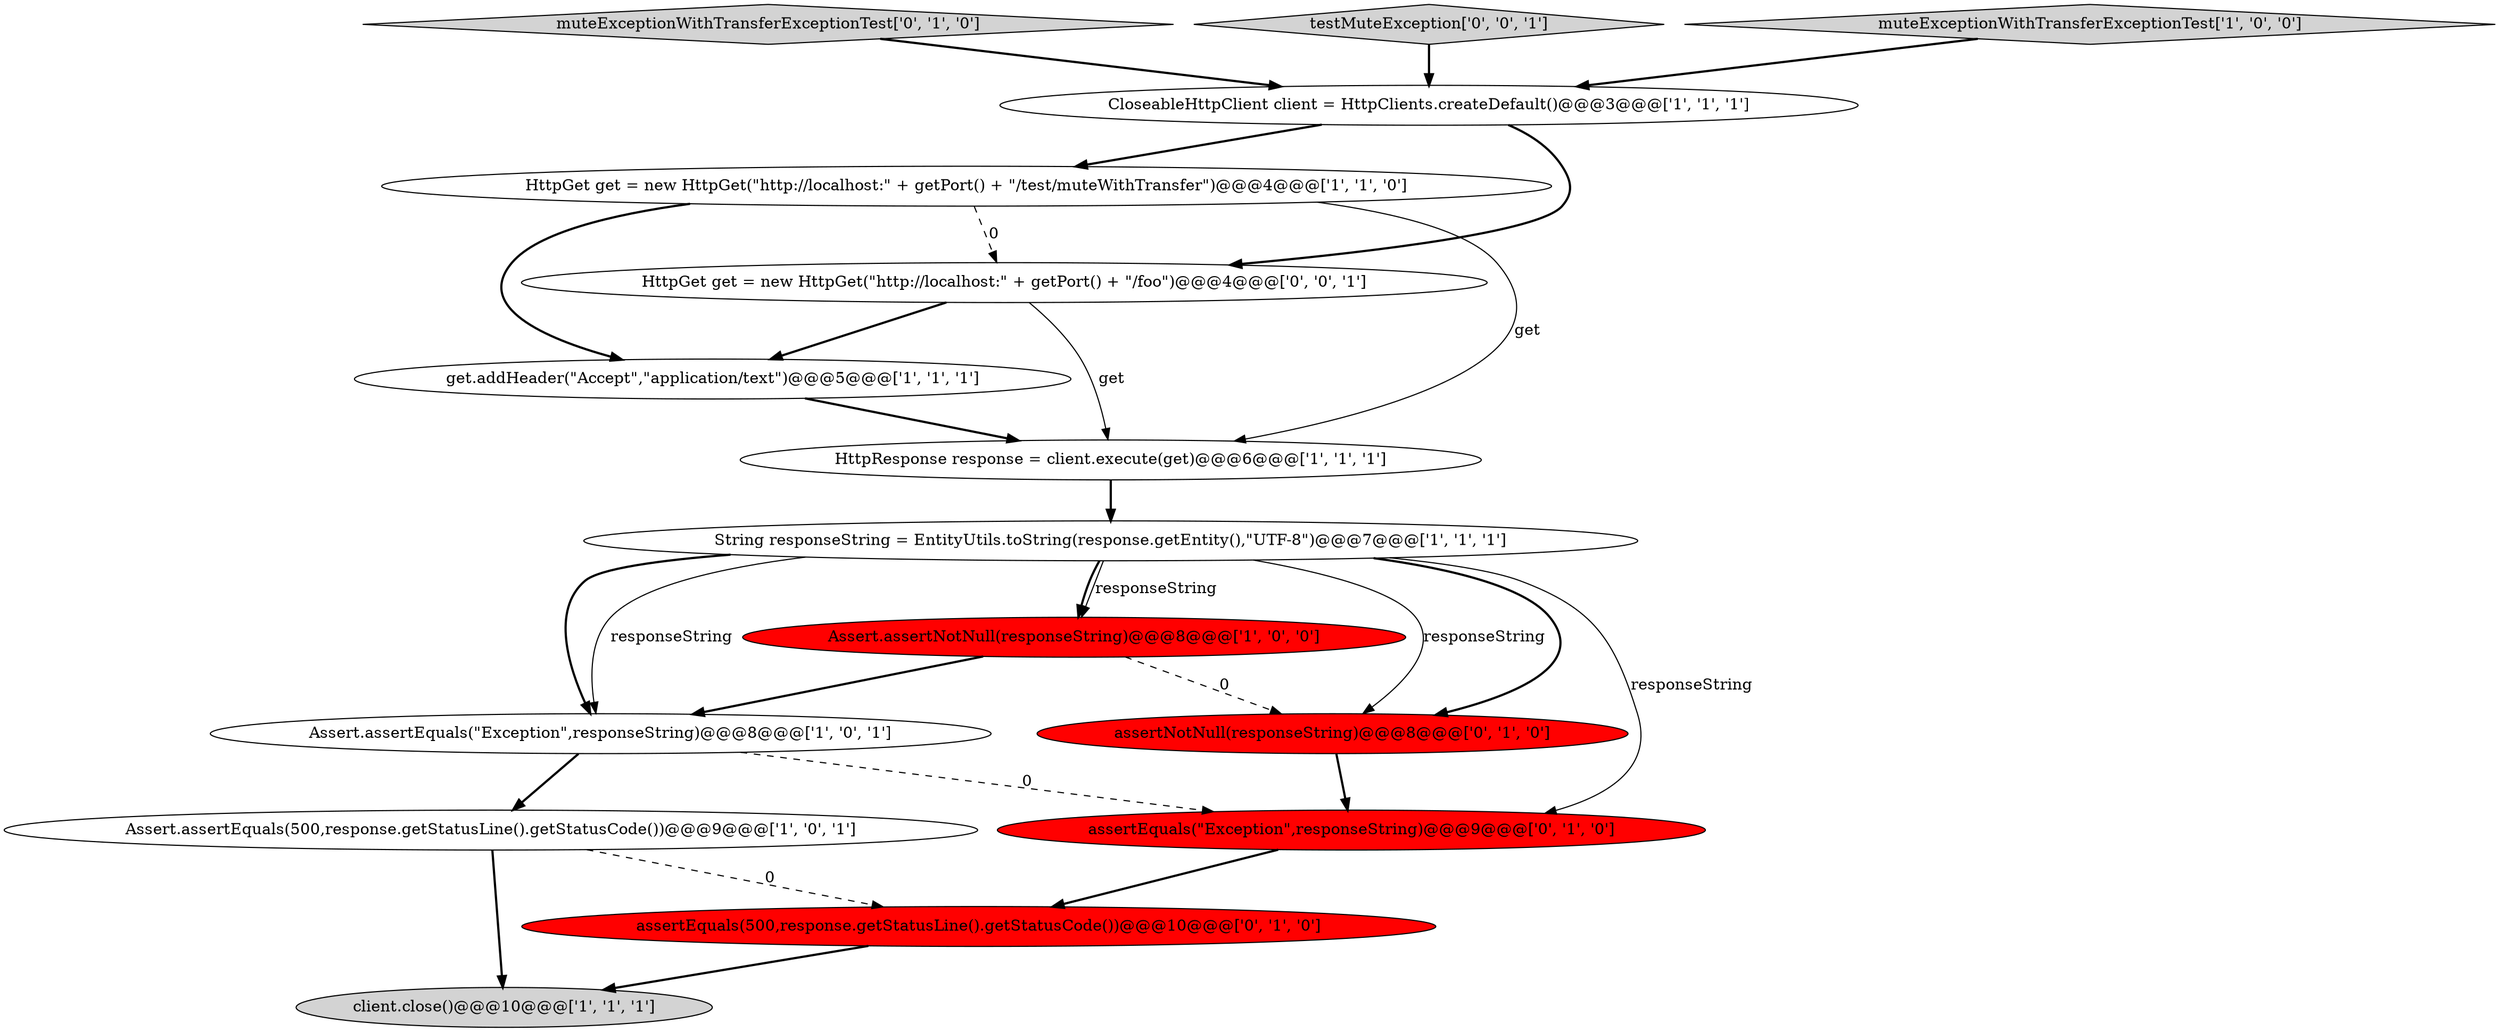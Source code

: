 digraph {
13 [style = filled, label = "assertEquals(500,response.getStatusLine().getStatusCode())@@@10@@@['0', '1', '0']", fillcolor = red, shape = ellipse image = "AAA1AAABBB2BBB"];
2 [style = filled, label = "String responseString = EntityUtils.toString(response.getEntity(),\"UTF-8\")@@@7@@@['1', '1', '1']", fillcolor = white, shape = ellipse image = "AAA0AAABBB1BBB"];
10 [style = filled, label = "muteExceptionWithTransferExceptionTest['0', '1', '0']", fillcolor = lightgray, shape = diamond image = "AAA0AAABBB2BBB"];
0 [style = filled, label = "Assert.assertEquals(\"Exception\",responseString)@@@8@@@['1', '0', '1']", fillcolor = white, shape = ellipse image = "AAA0AAABBB1BBB"];
9 [style = filled, label = "Assert.assertNotNull(responseString)@@@8@@@['1', '0', '0']", fillcolor = red, shape = ellipse image = "AAA1AAABBB1BBB"];
5 [style = filled, label = "HttpGet get = new HttpGet(\"http://localhost:\" + getPort() + \"/test/muteWithTransfer\")@@@4@@@['1', '1', '0']", fillcolor = white, shape = ellipse image = "AAA0AAABBB1BBB"];
7 [style = filled, label = "CloseableHttpClient client = HttpClients.createDefault()@@@3@@@['1', '1', '1']", fillcolor = white, shape = ellipse image = "AAA0AAABBB1BBB"];
1 [style = filled, label = "client.close()@@@10@@@['1', '1', '1']", fillcolor = lightgray, shape = ellipse image = "AAA0AAABBB1BBB"];
6 [style = filled, label = "get.addHeader(\"Accept\",\"application/text\")@@@5@@@['1', '1', '1']", fillcolor = white, shape = ellipse image = "AAA0AAABBB1BBB"];
12 [style = filled, label = "assertNotNull(responseString)@@@8@@@['0', '1', '0']", fillcolor = red, shape = ellipse image = "AAA1AAABBB2BBB"];
8 [style = filled, label = "HttpResponse response = client.execute(get)@@@6@@@['1', '1', '1']", fillcolor = white, shape = ellipse image = "AAA0AAABBB1BBB"];
15 [style = filled, label = "testMuteException['0', '0', '1']", fillcolor = lightgray, shape = diamond image = "AAA0AAABBB3BBB"];
14 [style = filled, label = "HttpGet get = new HttpGet(\"http://localhost:\" + getPort() + \"/foo\")@@@4@@@['0', '0', '1']", fillcolor = white, shape = ellipse image = "AAA0AAABBB3BBB"];
4 [style = filled, label = "Assert.assertEquals(500,response.getStatusLine().getStatusCode())@@@9@@@['1', '0', '1']", fillcolor = white, shape = ellipse image = "AAA0AAABBB1BBB"];
11 [style = filled, label = "assertEquals(\"Exception\",responseString)@@@9@@@['0', '1', '0']", fillcolor = red, shape = ellipse image = "AAA1AAABBB2BBB"];
3 [style = filled, label = "muteExceptionWithTransferExceptionTest['1', '0', '0']", fillcolor = lightgray, shape = diamond image = "AAA0AAABBB1BBB"];
14->8 [style = solid, label="get"];
5->14 [style = dashed, label="0"];
9->0 [style = bold, label=""];
15->7 [style = bold, label=""];
5->8 [style = solid, label="get"];
12->11 [style = bold, label=""];
2->12 [style = solid, label="responseString"];
0->11 [style = dashed, label="0"];
2->9 [style = bold, label=""];
10->7 [style = bold, label=""];
13->1 [style = bold, label=""];
2->12 [style = bold, label=""];
7->14 [style = bold, label=""];
7->5 [style = bold, label=""];
2->0 [style = bold, label=""];
5->6 [style = bold, label=""];
8->2 [style = bold, label=""];
3->7 [style = bold, label=""];
0->4 [style = bold, label=""];
2->0 [style = solid, label="responseString"];
11->13 [style = bold, label=""];
6->8 [style = bold, label=""];
2->9 [style = solid, label="responseString"];
4->1 [style = bold, label=""];
9->12 [style = dashed, label="0"];
2->11 [style = solid, label="responseString"];
4->13 [style = dashed, label="0"];
14->6 [style = bold, label=""];
}
